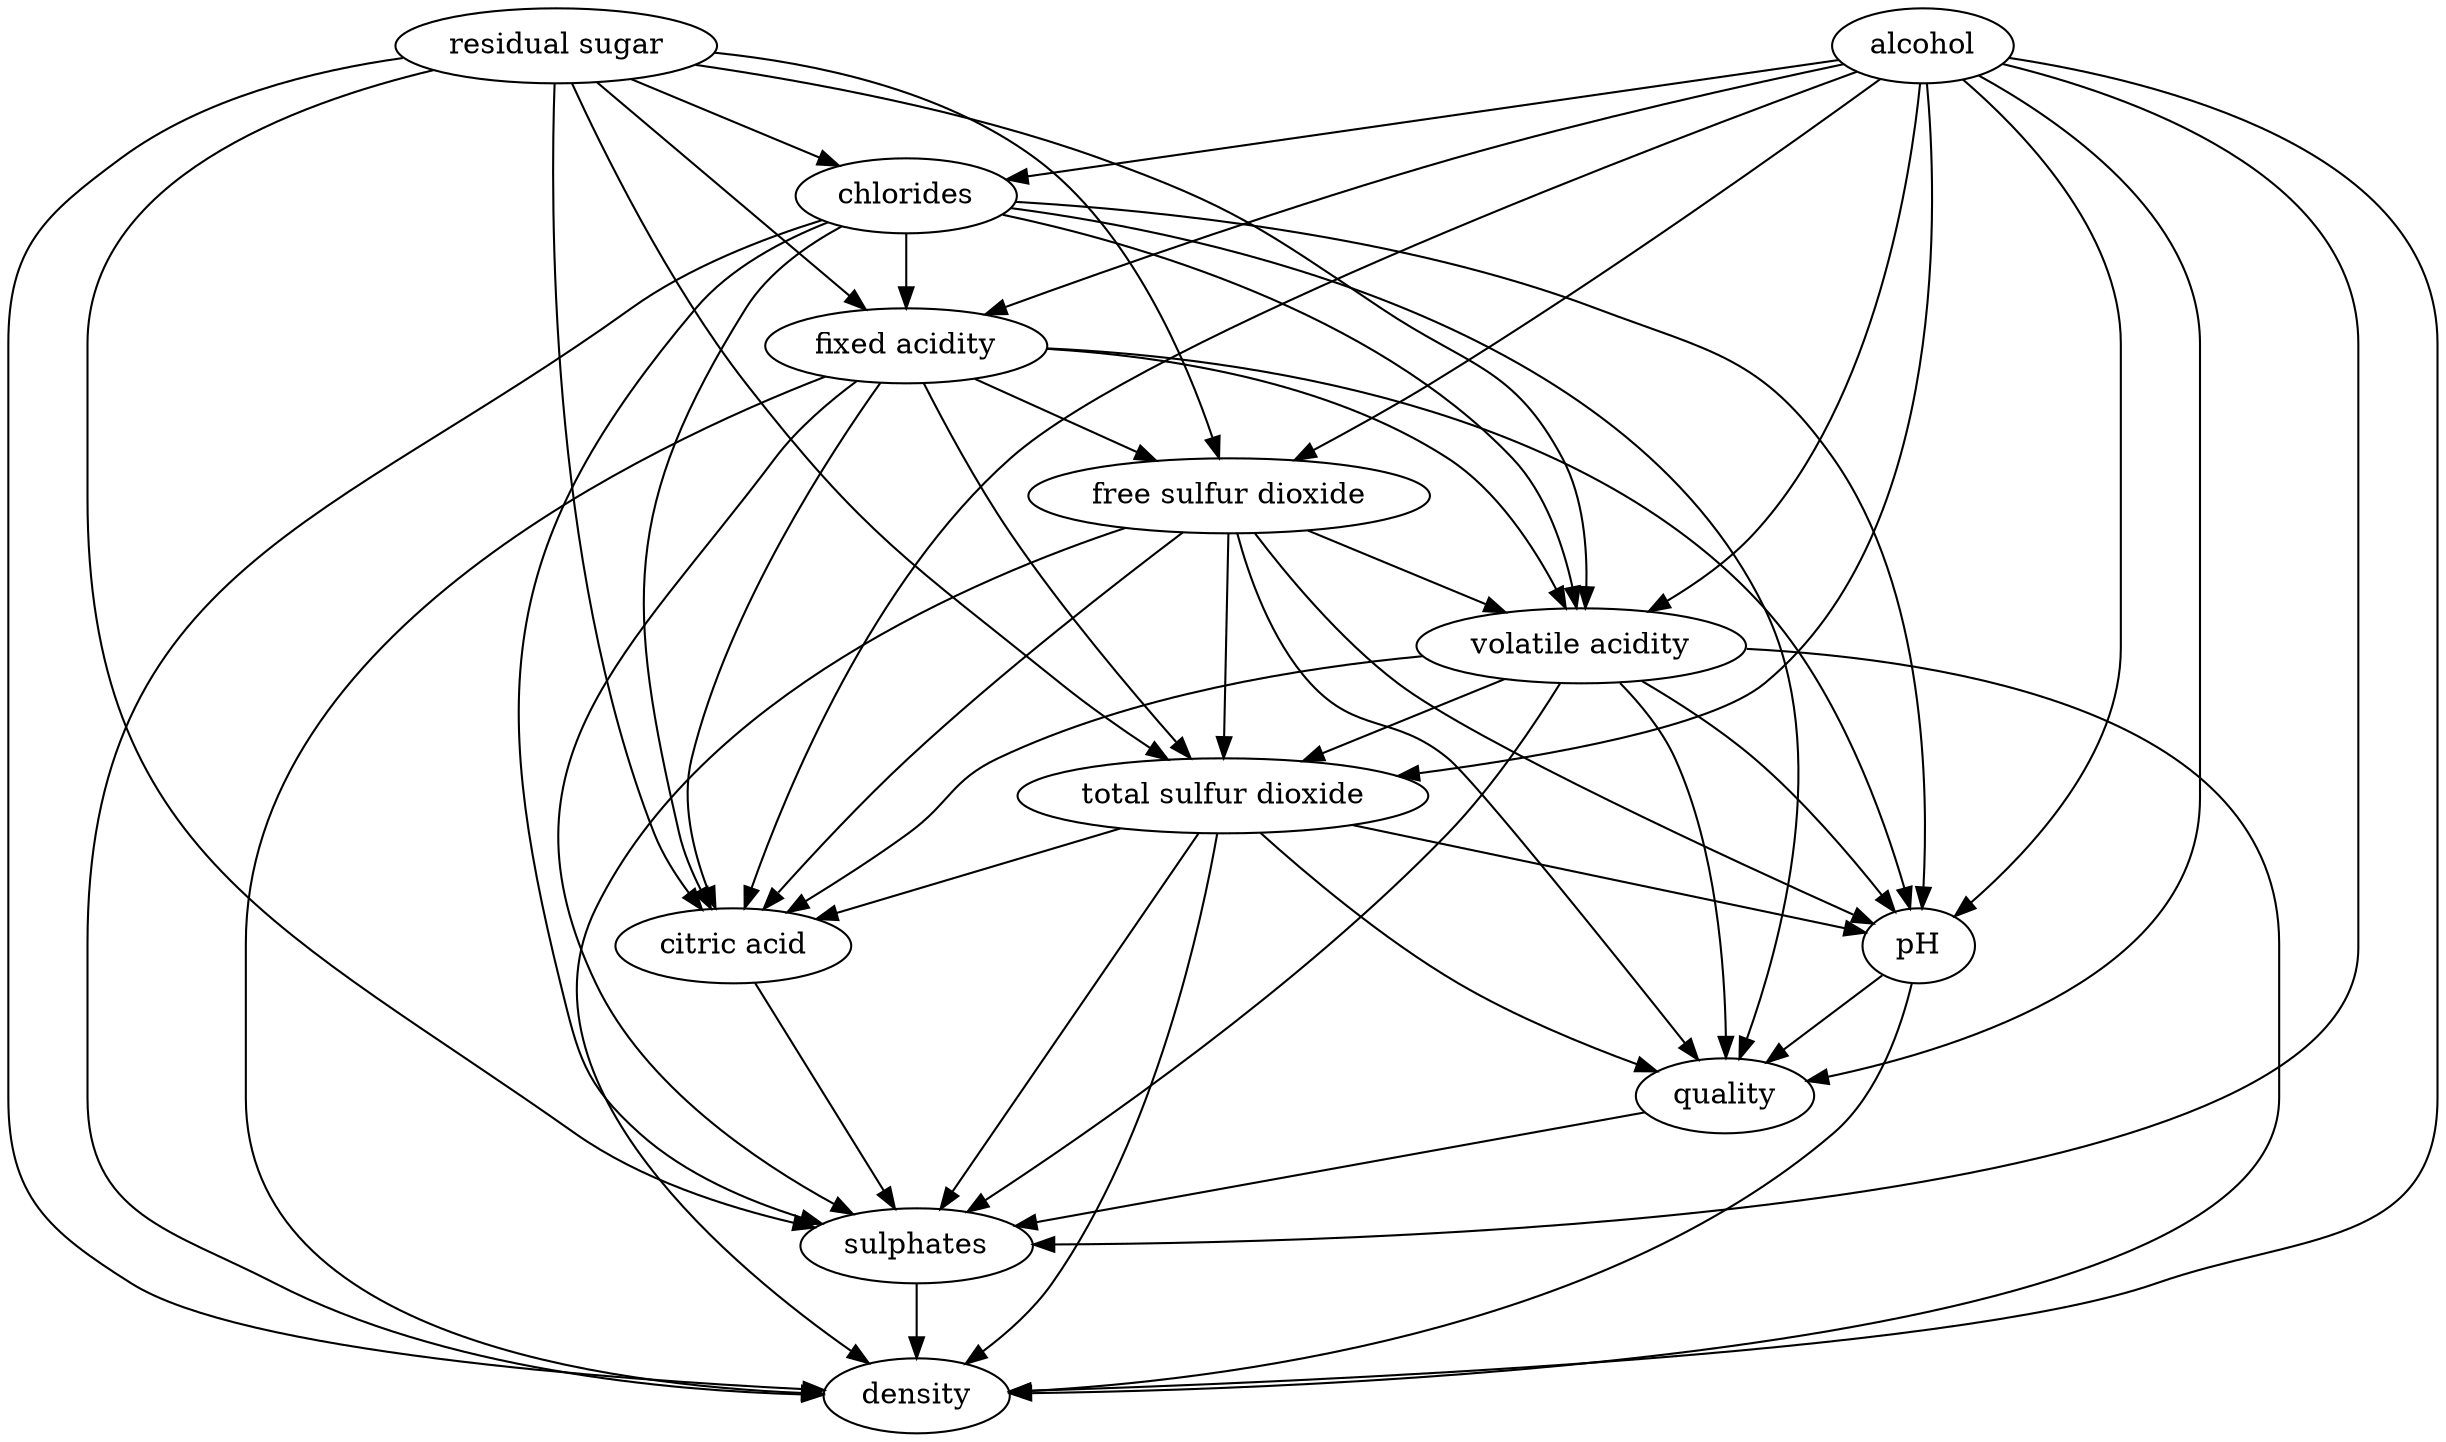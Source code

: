 strict digraph {
	0 [label="fixed acidity"]
	1 [label="volatile acidity"]
	2 [label="citric acid"]
	3 [label="residual sugar"]
	4 [label="chlorides"]
	5 [label="free sulfur dioxide"]
	6 [label="total sulfur dioxide"]
	7 [label="density"]
	8 [label="pH"]
	9 [label="sulphates"]
	10 [label="alcohol"]
	11 [label="quality"]
	0 -> 1
	0 -> 2
	0 -> 5
	0 -> 6
	0 -> 7
	0 -> 8
	0 -> 9
	1 -> 2
	1 -> 6
	1 -> 7
	1 -> 8
	1 -> 9
	1 -> 11
	2 -> 9
	3 -> 0
	3 -> 1
	3 -> 2
	3 -> 4
	3 -> 5
	3 -> 6
	3 -> 7
	3 -> 9
	4 -> 0
	4 -> 1
	4 -> 2
	4 -> 7
	4 -> 8
	4 -> 9
	4 -> 11
	5 -> 1
	5 -> 2
	5 -> 6
	5 -> 7
	5 -> 8
	5 -> 11
	6 -> 2
	6 -> 7
	6 -> 8
	6 -> 9
	6 -> 11
	8 -> 7
	8 -> 11
	9 -> 7
	10 -> 0
	10 -> 1
	10 -> 2
	10 -> 4
	10 -> 5
	10 -> 6
	10 -> 7
	10 -> 8
	10 -> 9
	10 -> 11
	11 -> 9
}